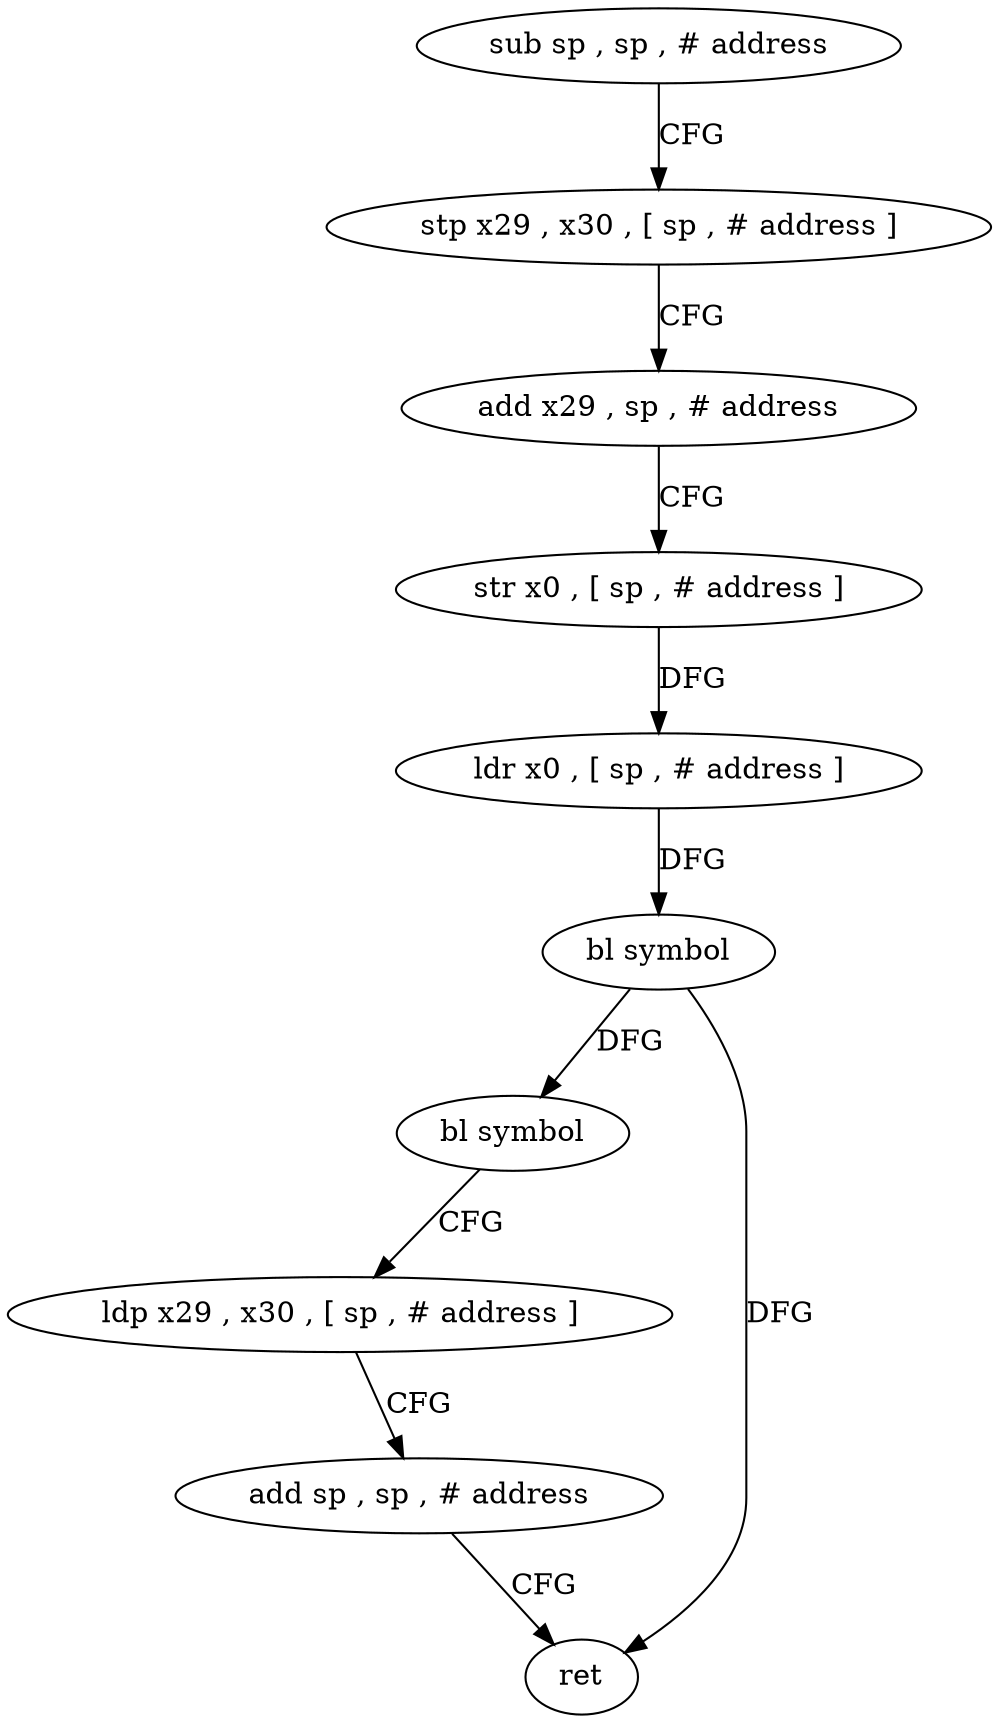 digraph "func" {
"4227396" [label = "sub sp , sp , # address" ]
"4227400" [label = "stp x29 , x30 , [ sp , # address ]" ]
"4227404" [label = "add x29 , sp , # address" ]
"4227408" [label = "str x0 , [ sp , # address ]" ]
"4227412" [label = "ldr x0 , [ sp , # address ]" ]
"4227416" [label = "bl symbol" ]
"4227420" [label = "bl symbol" ]
"4227424" [label = "ldp x29 , x30 , [ sp , # address ]" ]
"4227428" [label = "add sp , sp , # address" ]
"4227432" [label = "ret" ]
"4227396" -> "4227400" [ label = "CFG" ]
"4227400" -> "4227404" [ label = "CFG" ]
"4227404" -> "4227408" [ label = "CFG" ]
"4227408" -> "4227412" [ label = "DFG" ]
"4227412" -> "4227416" [ label = "DFG" ]
"4227416" -> "4227420" [ label = "DFG" ]
"4227416" -> "4227432" [ label = "DFG" ]
"4227420" -> "4227424" [ label = "CFG" ]
"4227424" -> "4227428" [ label = "CFG" ]
"4227428" -> "4227432" [ label = "CFG" ]
}
